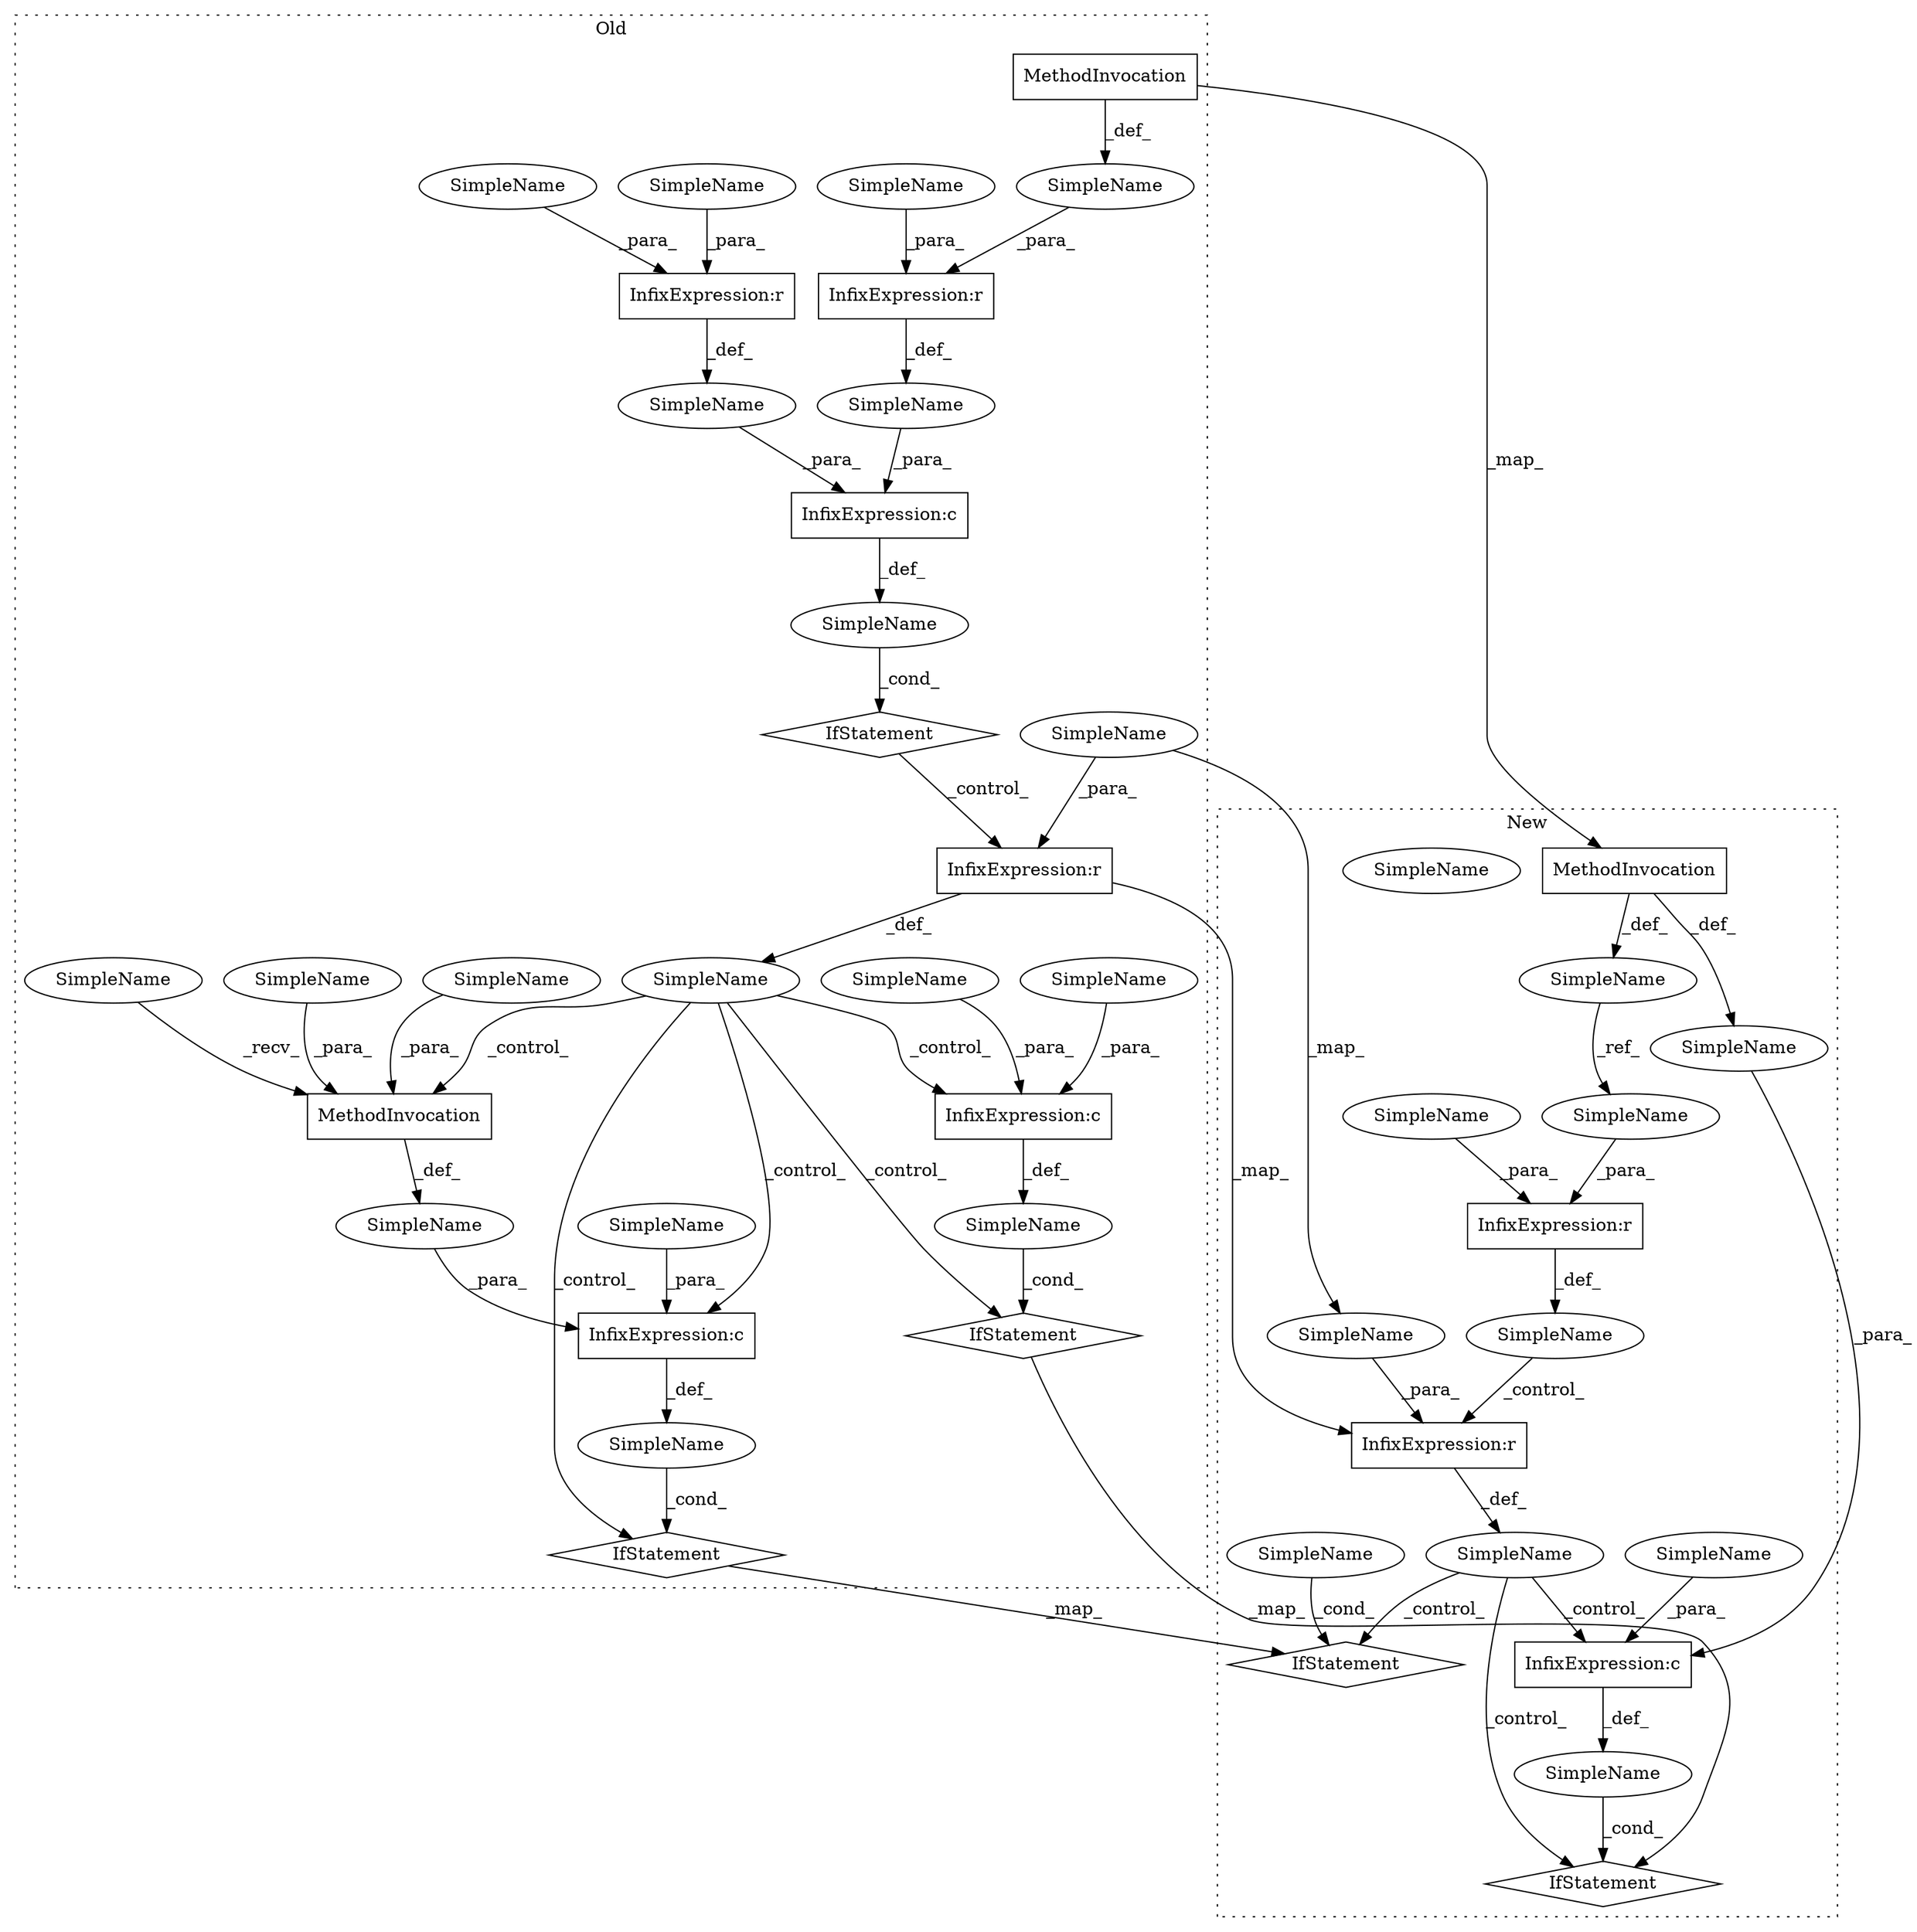 digraph G {
subgraph cluster0 {
1 [label="IfStatement" a="25" s="2669,2717" l="4,2" shape="diamond"];
4 [label="IfStatement" a="25" s="2292,2372" l="4,2" shape="diamond"];
5 [label="IfStatement" a="25" s="2810,2858" l="4,2" shape="diamond"];
7 [label="MethodInvocation" a="32" s="2820,2833" l="9,1" shape="box"];
8 [label="MethodInvocation" a="32" s="2356,2370" l="6,1" shape="box"];
9 [label="SimpleName" a="42" s="" l="" shape="ellipse"];
11 [label="SimpleName" a="42" s="" l="" shape="ellipse"];
12 [label="SimpleName" a="42" s="" l="" shape="ellipse"];
15 [label="SimpleName" a="42" s="2829" l="1" shape="ellipse"];
16 [label="SimpleName" a="42" s="" l="" shape="ellipse"];
19 [label="SimpleName" a="42" s="2831" l="2" shape="ellipse"];
21 [label="SimpleName" a="42" s="" l="" shape="ellipse"];
22 [label="SimpleName" a="42" s="" l="" shape="ellipse"];
24 [label="SimpleName" a="42" s="" l="" shape="ellipse"];
25 [label="SimpleName" a="42" s="2814" l="5" shape="ellipse"];
26 [label="SimpleName" a="42" s="" l="" shape="ellipse"];
28 [label="SimpleName" a="42" s="" l="" shape="ellipse"];
31 [label="SimpleName" a="42" s="" l="" shape="ellipse"];
32 [label="SimpleName" a="42" s="" l="" shape="ellipse"];
33 [label="SimpleName" a="42" s="2495" l="5" shape="ellipse"];
34 [label="SimpleName" a="42" s="" l="" shape="ellipse"];
35 [label="SimpleName" a="42" s="" l="" shape="ellipse"];
36 [label="SimpleName" a="42" s="" l="" shape="ellipse"];
38 [label="InfixExpression:c" a="27" s="2693" l="4" shape="box"];
40 [label="InfixExpression:c" a="27" s="2834" l="4" shape="box"];
41 [label="InfixExpression:c" a="27" s="2332" l="4" shape="box"];
43 [label="InfixExpression:r" a="27" s="2535" l="4" shape="box"];
44 [label="InfixExpression:r" a="27" s="2352" l="4" shape="box"];
46 [label="InfixExpression:r" a="27" s="2312" l="4" shape="box"];
label = "Old";
style="dotted";
}
subgraph cluster1 {
2 [label="IfStatement" a="25" s="2990,3024" l="4,2" shape="diamond"];
3 [label="IfStatement" a="25" s="3097,3131" l="4,2" shape="diamond"];
6 [label="MethodInvocation" a="32" s="2544,2558" l="6,1" shape="box"];
10 [label="SimpleName" a="42" s="" l="" shape="ellipse"];
13 [label="SimpleName" a="42" s="" l="" shape="ellipse"];
14 [label="SimpleName" a="42" s="" l="" shape="ellipse"];
17 [label="SimpleName" a="42" s="2930" l="1" shape="ellipse"];
18 [label="SimpleName" a="42" s="2569" l="6" shape="ellipse"];
20 [label="SimpleName" a="42" s="" l="" shape="ellipse"];
23 [label="SimpleName" a="42" s="" l="" shape="ellipse"];
27 [label="SimpleName" a="42" s="" l="" shape="ellipse"];
29 [label="SimpleName" a="42" s="2537" l="6" shape="ellipse"];
30 [label="SimpleName" a="42" s="2579" l="6" shape="ellipse"];
37 [label="SimpleName" a="42" s="2765" l="5" shape="ellipse"];
39 [label="InfixExpression:c" a="27" s="3007" l="4" shape="box"];
42 [label="InfixExpression:r" a="27" s="2803" l="4" shape="box"];
45 [label="InfixExpression:r" a="27" s="2575" l="4" shape="box"];
label = "New";
style="dotted";
}
1 -> 2 [label="_map_"];
4 -> 43 [label="_control_"];
5 -> 3 [label="_map_"];
6 -> 29 [label="_def_"];
6 -> 13 [label="_def_"];
7 -> 22 [label="_def_"];
8 -> 6 [label="_map_"];
8 -> 36 [label="_def_"];
9 -> 38 [label="_para_"];
10 -> 39 [label="_para_"];
11 -> 5 [label="_cond_"];
12 -> 44 [label="_para_"];
13 -> 39 [label="_para_"];
14 -> 39 [label="_control_"];
14 -> 2 [label="_control_"];
14 -> 3 [label="_control_"];
15 -> 7 [label="_para_"];
16 -> 38 [label="_para_"];
18 -> 45 [label="_para_"];
19 -> 7 [label="_para_"];
20 -> 2 [label="_cond_"];
21 -> 46 [label="_para_"];
22 -> 40 [label="_para_"];
23 -> 3 [label="_cond_"];
24 -> 4 [label="_cond_"];
25 -> 7 [label="_recv_"];
26 -> 40 [label="_para_"];
27 -> 42 [label="_control_"];
28 -> 46 [label="_para_"];
29 -> 30 [label="_ref_"];
30 -> 45 [label="_para_"];
31 -> 38 [label="_control_"];
31 -> 40 [label="_control_"];
31 -> 7 [label="_control_"];
31 -> 1 [label="_control_"];
31 -> 5 [label="_control_"];
32 -> 1 [label="_cond_"];
33 -> 43 [label="_para_"];
33 -> 37 [label="_map_"];
34 -> 41 [label="_para_"];
35 -> 41 [label="_para_"];
36 -> 44 [label="_para_"];
37 -> 42 [label="_para_"];
38 -> 32 [label="_def_"];
39 -> 20 [label="_def_"];
40 -> 11 [label="_def_"];
41 -> 24 [label="_def_"];
42 -> 14 [label="_def_"];
43 -> 31 [label="_def_"];
43 -> 42 [label="_map_"];
44 -> 34 [label="_def_"];
45 -> 27 [label="_def_"];
46 -> 35 [label="_def_"];
}